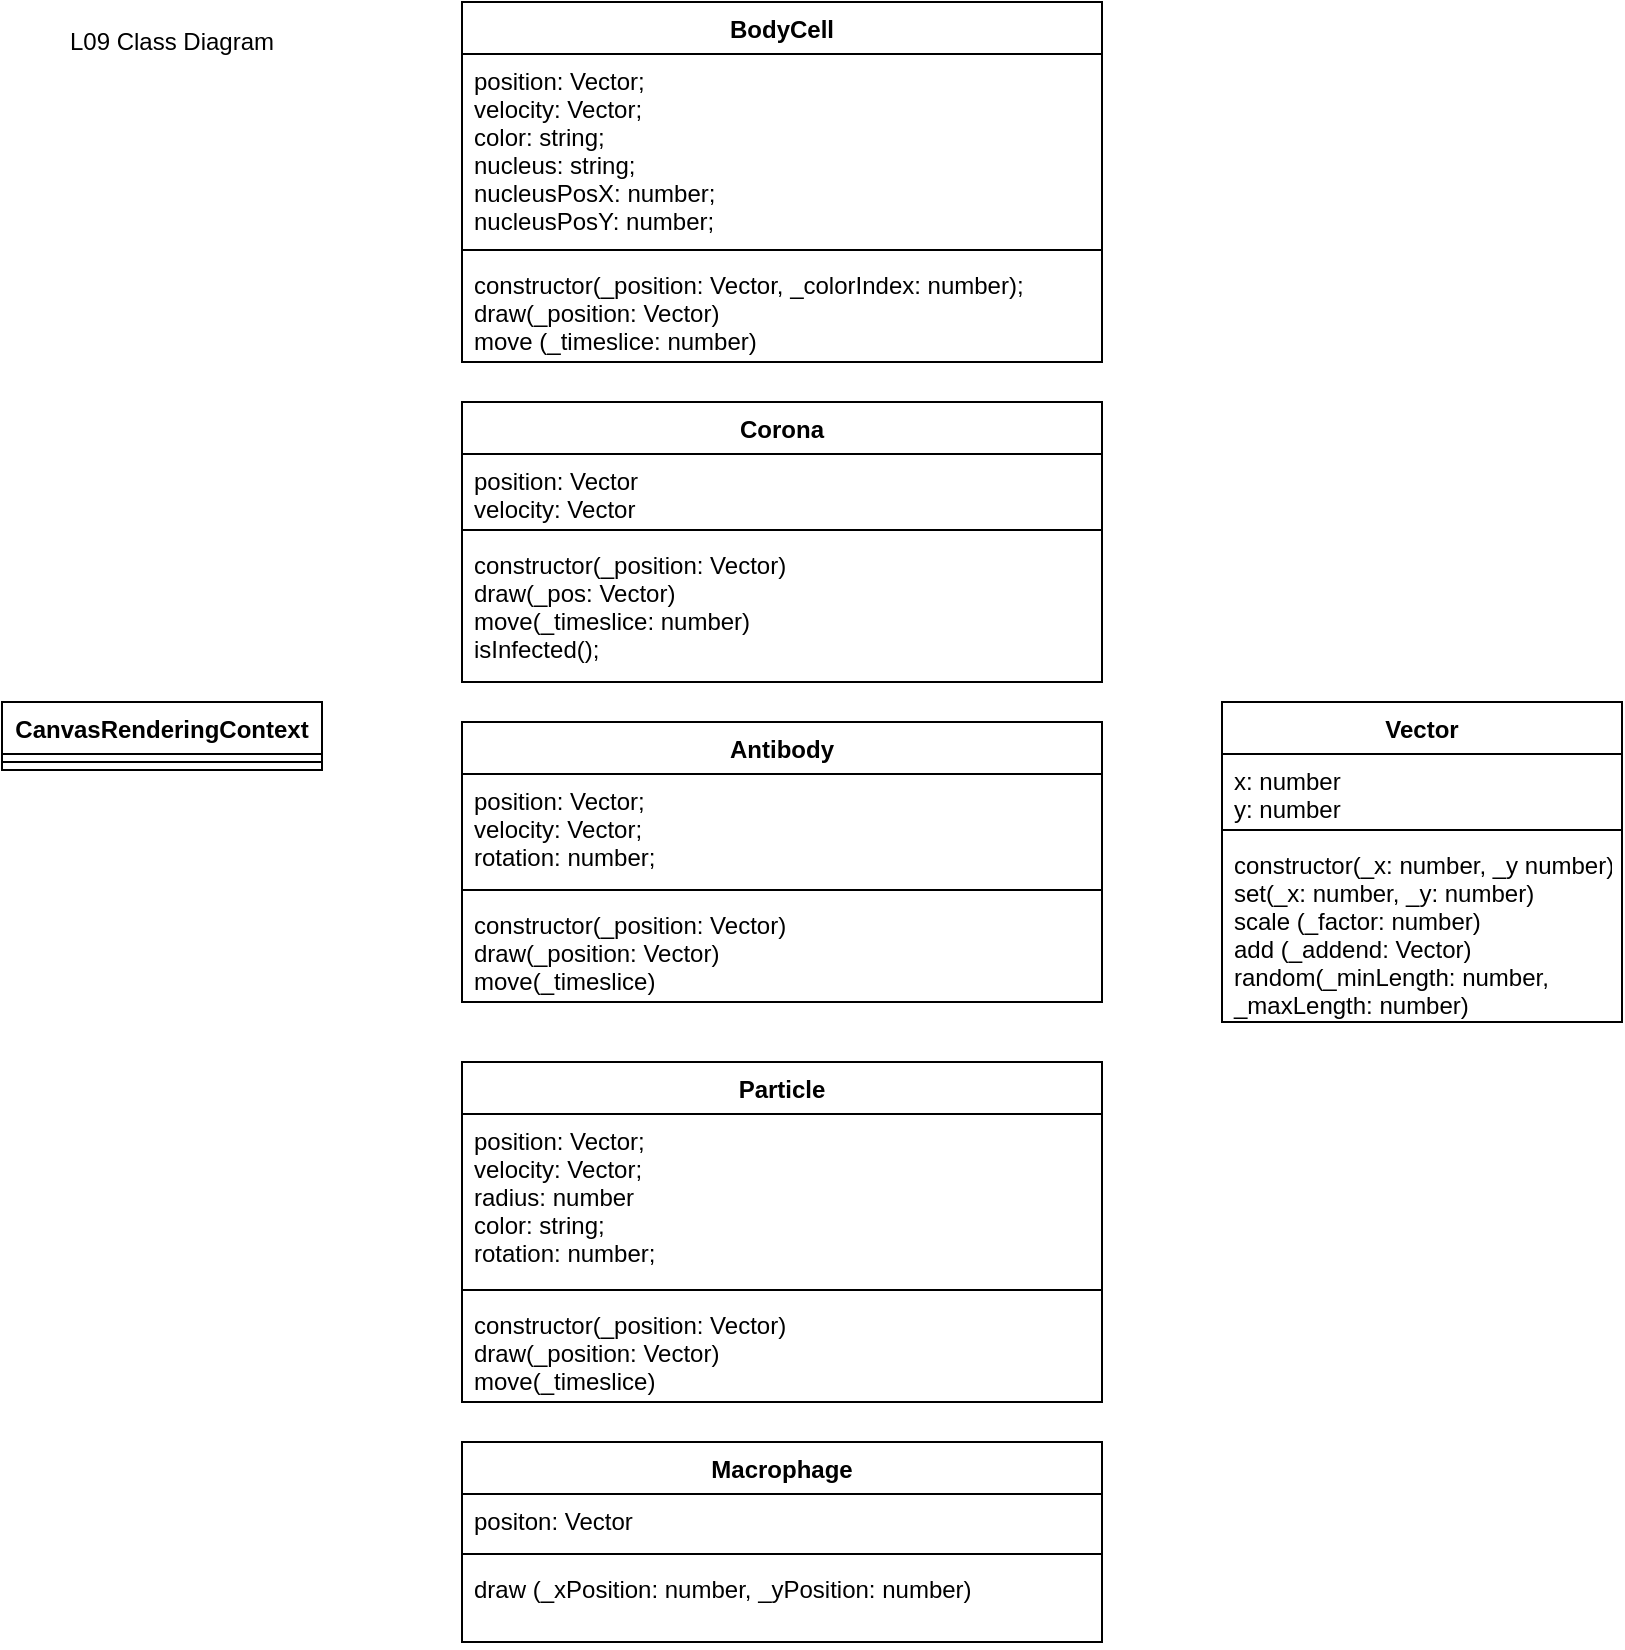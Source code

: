 <mxfile version="13.2.4" type="device"><diagram id="s6nS8xC2nT9lyZvPNtez" name="Page-1"><mxGraphModel dx="1421" dy="942" grid="1" gridSize="10" guides="1" tooltips="1" connect="1" arrows="1" fold="1" page="1" pageScale="1" pageWidth="827" pageHeight="1169" math="0" shadow="0"><root><mxCell id="0"/><mxCell id="1" parent="0"/><mxCell id="APBXQshMbgVjg2yNnwYH-14" value="L09 Class Diagram" style="text;html=1;strokeColor=none;fillColor=none;align=center;verticalAlign=middle;whiteSpace=wrap;rounded=0;" vertex="1" parent="1"><mxGeometry x="40" y="20" width="110" height="20" as="geometry"/></mxCell><mxCell id="APBXQshMbgVjg2yNnwYH-1" value="CanvasRenderingContext" style="swimlane;fontStyle=1;align=center;verticalAlign=top;childLayout=stackLayout;horizontal=1;startSize=26;horizontalStack=0;resizeParent=1;resizeParentMax=0;resizeLast=0;collapsible=1;marginBottom=0;" vertex="1" parent="1"><mxGeometry x="10" y="360" width="160" height="34" as="geometry"/></mxCell><mxCell id="APBXQshMbgVjg2yNnwYH-3" value="" style="line;strokeWidth=1;fillColor=none;align=left;verticalAlign=middle;spacingTop=-1;spacingLeft=3;spacingRight=3;rotatable=0;labelPosition=right;points=[];portConstraint=eastwest;" vertex="1" parent="APBXQshMbgVjg2yNnwYH-1"><mxGeometry y="26" width="160" height="8" as="geometry"/></mxCell><mxCell id="APBXQshMbgVjg2yNnwYH-15" value="BodyCell" style="swimlane;fontStyle=1;align=center;verticalAlign=top;childLayout=stackLayout;horizontal=1;startSize=26;horizontalStack=0;resizeParent=1;resizeParentMax=0;resizeLast=0;collapsible=1;marginBottom=0;" vertex="1" parent="1"><mxGeometry x="240" y="10" width="320" height="180" as="geometry"/></mxCell><mxCell id="APBXQshMbgVjg2yNnwYH-16" value="position: Vector; &#10;velocity: Vector; &#10;color: string; &#10;nucleus: string;&#10;nucleusPosX: number; &#10;nucleusPosY: number;" style="text;strokeColor=none;fillColor=none;align=left;verticalAlign=top;spacingLeft=4;spacingRight=4;overflow=hidden;rotatable=0;points=[[0,0.5],[1,0.5]];portConstraint=eastwest;" vertex="1" parent="APBXQshMbgVjg2yNnwYH-15"><mxGeometry y="26" width="320" height="94" as="geometry"/></mxCell><mxCell id="APBXQshMbgVjg2yNnwYH-17" value="" style="line;strokeWidth=1;fillColor=none;align=left;verticalAlign=middle;spacingTop=-1;spacingLeft=3;spacingRight=3;rotatable=0;labelPosition=right;points=[];portConstraint=eastwest;" vertex="1" parent="APBXQshMbgVjg2yNnwYH-15"><mxGeometry y="120" width="320" height="8" as="geometry"/></mxCell><mxCell id="APBXQshMbgVjg2yNnwYH-18" value="constructor(_position: Vector, _colorIndex: number);&#10;draw(_position: Vector)&#10;move (_timeslice: number)" style="text;strokeColor=none;fillColor=none;align=left;verticalAlign=top;spacingLeft=4;spacingRight=4;overflow=hidden;rotatable=0;points=[[0,0.5],[1,0.5]];portConstraint=eastwest;" vertex="1" parent="APBXQshMbgVjg2yNnwYH-15"><mxGeometry y="128" width="320" height="52" as="geometry"/></mxCell><mxCell id="APBXQshMbgVjg2yNnwYH-19" value="Corona" style="swimlane;fontStyle=1;align=center;verticalAlign=top;childLayout=stackLayout;horizontal=1;startSize=26;horizontalStack=0;resizeParent=1;resizeParentMax=0;resizeLast=0;collapsible=1;marginBottom=0;" vertex="1" parent="1"><mxGeometry x="240" y="210" width="320" height="140" as="geometry"/></mxCell><mxCell id="APBXQshMbgVjg2yNnwYH-20" value="position: Vector&#10;velocity: Vector" style="text;strokeColor=none;fillColor=none;align=left;verticalAlign=top;spacingLeft=4;spacingRight=4;overflow=hidden;rotatable=0;points=[[0,0.5],[1,0.5]];portConstraint=eastwest;" vertex="1" parent="APBXQshMbgVjg2yNnwYH-19"><mxGeometry y="26" width="320" height="34" as="geometry"/></mxCell><mxCell id="APBXQshMbgVjg2yNnwYH-21" value="" style="line;strokeWidth=1;fillColor=none;align=left;verticalAlign=middle;spacingTop=-1;spacingLeft=3;spacingRight=3;rotatable=0;labelPosition=right;points=[];portConstraint=eastwest;" vertex="1" parent="APBXQshMbgVjg2yNnwYH-19"><mxGeometry y="60" width="320" height="8" as="geometry"/></mxCell><mxCell id="APBXQshMbgVjg2yNnwYH-22" value="constructor(_position: Vector)&#10;draw(_pos: Vector)&#10;move(_timeslice: number)&#10;isInfected();" style="text;strokeColor=none;fillColor=none;align=left;verticalAlign=top;spacingLeft=4;spacingRight=4;overflow=hidden;rotatable=0;points=[[0,0.5],[1,0.5]];portConstraint=eastwest;" vertex="1" parent="APBXQshMbgVjg2yNnwYH-19"><mxGeometry y="68" width="320" height="72" as="geometry"/></mxCell><mxCell id="APBXQshMbgVjg2yNnwYH-27" value="Particle" style="swimlane;fontStyle=1;align=center;verticalAlign=top;childLayout=stackLayout;horizontal=1;startSize=26;horizontalStack=0;resizeParent=1;resizeParentMax=0;resizeLast=0;collapsible=1;marginBottom=0;" vertex="1" parent="1"><mxGeometry x="240" y="540" width="320" height="170" as="geometry"/></mxCell><mxCell id="APBXQshMbgVjg2yNnwYH-28" value="position: Vector;&#10;velocity: Vector; &#10;radius: number&#10;color: string; &#10;rotation: number;" style="text;strokeColor=none;fillColor=none;align=left;verticalAlign=top;spacingLeft=4;spacingRight=4;overflow=hidden;rotatable=0;points=[[0,0.5],[1,0.5]];portConstraint=eastwest;" vertex="1" parent="APBXQshMbgVjg2yNnwYH-27"><mxGeometry y="26" width="320" height="84" as="geometry"/></mxCell><mxCell id="APBXQshMbgVjg2yNnwYH-29" value="" style="line;strokeWidth=1;fillColor=none;align=left;verticalAlign=middle;spacingTop=-1;spacingLeft=3;spacingRight=3;rotatable=0;labelPosition=right;points=[];portConstraint=eastwest;" vertex="1" parent="APBXQshMbgVjg2yNnwYH-27"><mxGeometry y="110" width="320" height="8" as="geometry"/></mxCell><mxCell id="APBXQshMbgVjg2yNnwYH-30" value="constructor(_position: Vector)&#10;draw(_position: Vector)&#10;move(_timeslice)" style="text;strokeColor=none;fillColor=none;align=left;verticalAlign=top;spacingLeft=4;spacingRight=4;overflow=hidden;rotatable=0;points=[[0,0.5],[1,0.5]];portConstraint=eastwest;" vertex="1" parent="APBXQshMbgVjg2yNnwYH-27"><mxGeometry y="118" width="320" height="52" as="geometry"/></mxCell><mxCell id="APBXQshMbgVjg2yNnwYH-23" value="Antibody" style="swimlane;fontStyle=1;align=center;verticalAlign=top;childLayout=stackLayout;horizontal=1;startSize=26;horizontalStack=0;resizeParent=1;resizeParentMax=0;resizeLast=0;collapsible=1;marginBottom=0;" vertex="1" parent="1"><mxGeometry x="240" y="370" width="320" height="140" as="geometry"/></mxCell><mxCell id="APBXQshMbgVjg2yNnwYH-24" value="position: Vector;&#10;velocity: Vector; &#10;rotation: number;" style="text;strokeColor=none;fillColor=none;align=left;verticalAlign=top;spacingLeft=4;spacingRight=4;overflow=hidden;rotatable=0;points=[[0,0.5],[1,0.5]];portConstraint=eastwest;" vertex="1" parent="APBXQshMbgVjg2yNnwYH-23"><mxGeometry y="26" width="320" height="54" as="geometry"/></mxCell><mxCell id="APBXQshMbgVjg2yNnwYH-25" value="" style="line;strokeWidth=1;fillColor=none;align=left;verticalAlign=middle;spacingTop=-1;spacingLeft=3;spacingRight=3;rotatable=0;labelPosition=right;points=[];portConstraint=eastwest;" vertex="1" parent="APBXQshMbgVjg2yNnwYH-23"><mxGeometry y="80" width="320" height="8" as="geometry"/></mxCell><mxCell id="APBXQshMbgVjg2yNnwYH-26" value="constructor(_position: Vector)&#10;draw(_position: Vector)&#10;move(_timeslice)" style="text;strokeColor=none;fillColor=none;align=left;verticalAlign=top;spacingLeft=4;spacingRight=4;overflow=hidden;rotatable=0;points=[[0,0.5],[1,0.5]];portConstraint=eastwest;" vertex="1" parent="APBXQshMbgVjg2yNnwYH-23"><mxGeometry y="88" width="320" height="52" as="geometry"/></mxCell><mxCell id="APBXQshMbgVjg2yNnwYH-10" value="Macrophage" style="swimlane;fontStyle=1;align=center;verticalAlign=top;childLayout=stackLayout;horizontal=1;startSize=26;horizontalStack=0;resizeParent=1;resizeParentMax=0;resizeLast=0;collapsible=1;marginBottom=0;" vertex="1" parent="1"><mxGeometry x="240" y="730" width="320" height="100" as="geometry"/></mxCell><mxCell id="APBXQshMbgVjg2yNnwYH-11" value="positon: Vector" style="text;strokeColor=none;fillColor=none;align=left;verticalAlign=top;spacingLeft=4;spacingRight=4;overflow=hidden;rotatable=0;points=[[0,0.5],[1,0.5]];portConstraint=eastwest;" vertex="1" parent="APBXQshMbgVjg2yNnwYH-10"><mxGeometry y="26" width="320" height="26" as="geometry"/></mxCell><mxCell id="APBXQshMbgVjg2yNnwYH-12" value="" style="line;strokeWidth=1;fillColor=none;align=left;verticalAlign=middle;spacingTop=-1;spacingLeft=3;spacingRight=3;rotatable=0;labelPosition=right;points=[];portConstraint=eastwest;" vertex="1" parent="APBXQshMbgVjg2yNnwYH-10"><mxGeometry y="52" width="320" height="8" as="geometry"/></mxCell><mxCell id="APBXQshMbgVjg2yNnwYH-13" value="draw (_xPosition: number, _yPosition: number)" style="text;strokeColor=none;fillColor=none;align=left;verticalAlign=top;spacingLeft=4;spacingRight=4;overflow=hidden;rotatable=0;points=[[0,0.5],[1,0.5]];portConstraint=eastwest;" vertex="1" parent="APBXQshMbgVjg2yNnwYH-10"><mxGeometry y="60" width="320" height="40" as="geometry"/></mxCell><mxCell id="APBXQshMbgVjg2yNnwYH-6" value="Vector" style="swimlane;fontStyle=1;align=center;verticalAlign=top;childLayout=stackLayout;horizontal=1;startSize=26;horizontalStack=0;resizeParent=1;resizeParentMax=0;resizeLast=0;collapsible=1;marginBottom=0;" vertex="1" parent="1"><mxGeometry x="620" y="360" width="200" height="160" as="geometry"/></mxCell><mxCell id="APBXQshMbgVjg2yNnwYH-7" value="x: number&#10;y: number" style="text;strokeColor=none;fillColor=none;align=left;verticalAlign=top;spacingLeft=4;spacingRight=4;overflow=hidden;rotatable=0;points=[[0,0.5],[1,0.5]];portConstraint=eastwest;" vertex="1" parent="APBXQshMbgVjg2yNnwYH-6"><mxGeometry y="26" width="200" height="34" as="geometry"/></mxCell><mxCell id="APBXQshMbgVjg2yNnwYH-8" value="" style="line;strokeWidth=1;fillColor=none;align=left;verticalAlign=middle;spacingTop=-1;spacingLeft=3;spacingRight=3;rotatable=0;labelPosition=right;points=[];portConstraint=eastwest;" vertex="1" parent="APBXQshMbgVjg2yNnwYH-6"><mxGeometry y="60" width="200" height="8" as="geometry"/></mxCell><mxCell id="APBXQshMbgVjg2yNnwYH-9" value="constructor(_x: number, _y number)&#10;set(_x: number, _y: number)&#10;scale (_factor: number)&#10;add (_addend: Vector)&#10;random(_minLength: number, &#10;_maxLength: number)" style="text;strokeColor=none;fillColor=none;align=left;verticalAlign=top;spacingLeft=4;spacingRight=4;overflow=hidden;rotatable=0;points=[[0,0.5],[1,0.5]];portConstraint=eastwest;" vertex="1" parent="APBXQshMbgVjg2yNnwYH-6"><mxGeometry y="68" width="200" height="92" as="geometry"/></mxCell></root></mxGraphModel></diagram></mxfile>